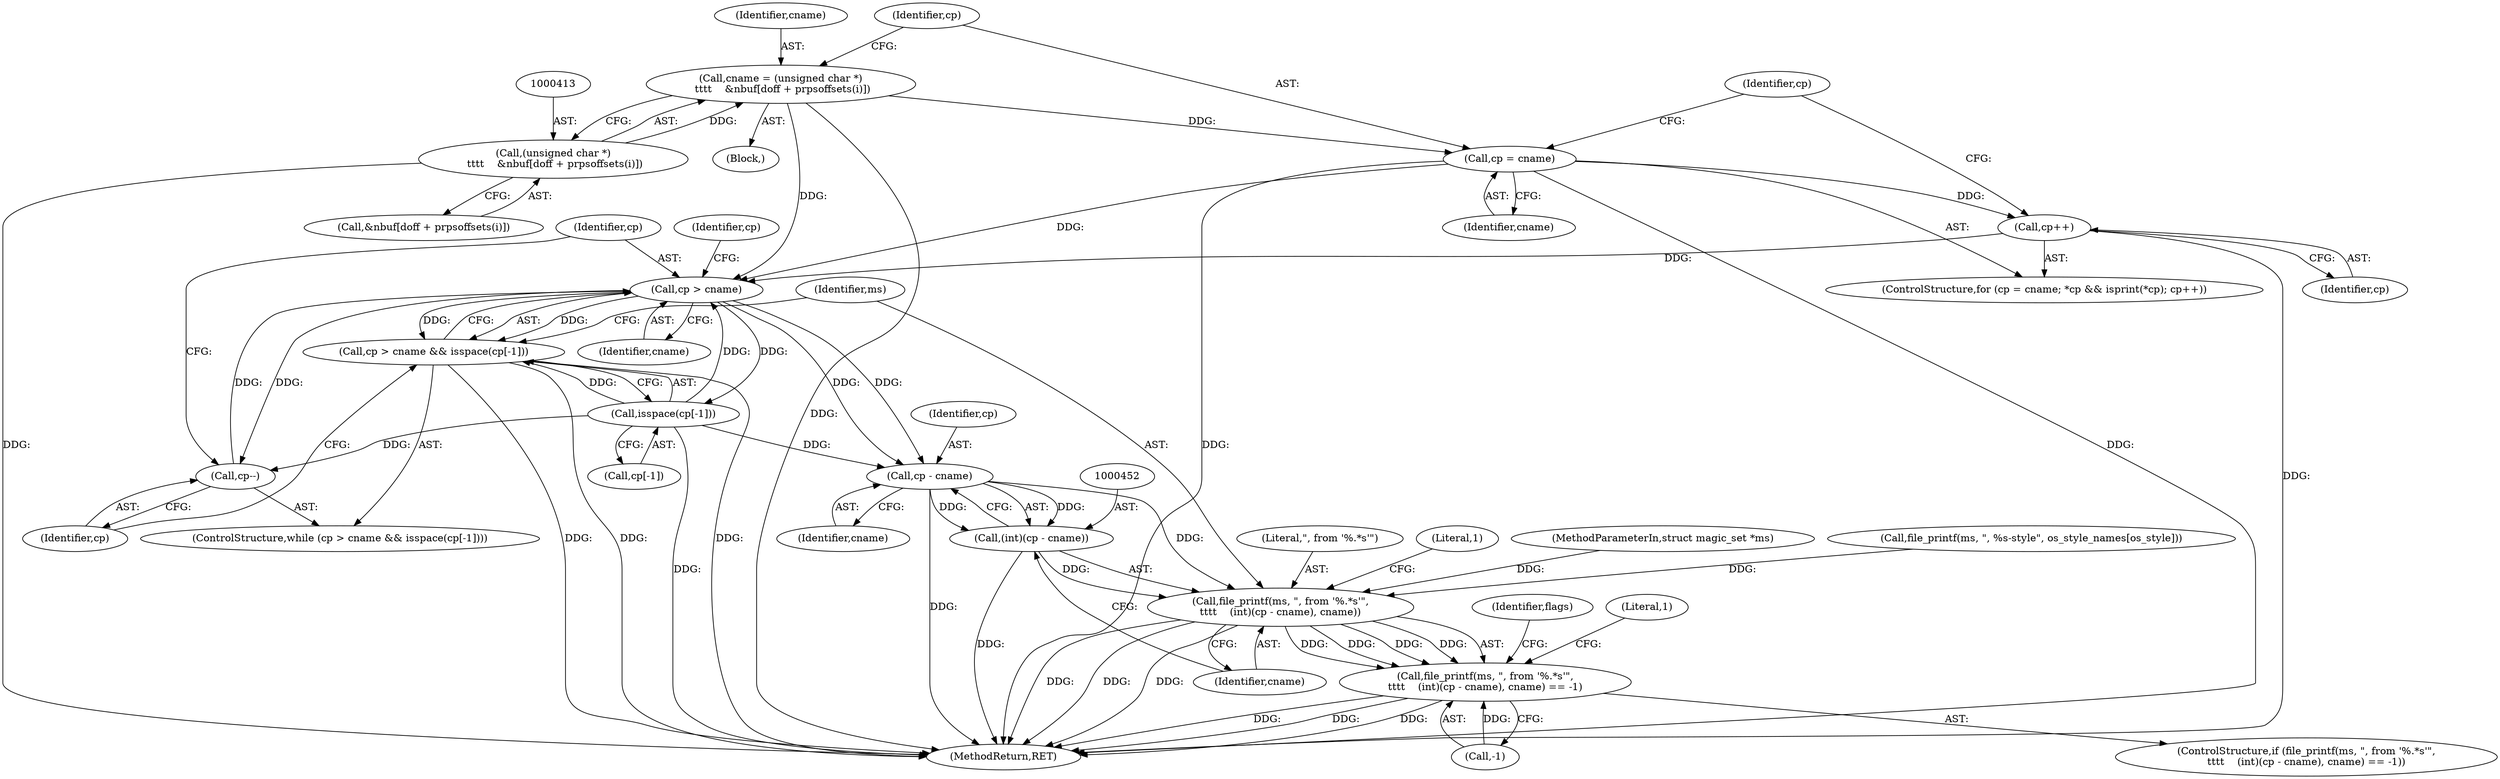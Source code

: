 digraph "0_file_a642587a9c9e2dd7feacdf513c3643ce26ad3c22@integer" {
"1000410" [label="(Call,cname = (unsigned char *)\n \t\t\t\t    &nbuf[doff + prpsoffsets(i)])"];
"1000412" [label="(Call,(unsigned char *)\n \t\t\t\t    &nbuf[doff + prpsoffsets(i)])"];
"1000422" [label="(Call,cp = cname)"];
"1000431" [label="(Call,cp++)"];
"1000436" [label="(Call,cp > cname)"];
"1000435" [label="(Call,cp > cname && isspace(cp[-1]))"];
"1000439" [label="(Call,isspace(cp[-1]))"];
"1000444" [label="(Call,cp--)"];
"1000453" [label="(Call,cp - cname)"];
"1000451" [label="(Call,(int)(cp - cname))"];
"1000448" [label="(Call,file_printf(ms, \", from '%.*s'\",\n\t\t\t\t    (int)(cp - cname), cname))"];
"1000447" [label="(Call,file_printf(ms, \", from '%.*s'\",\n\t\t\t\t    (int)(cp - cname), cname) == -1)"];
"1000423" [label="(Identifier,cp)"];
"1000454" [label="(Identifier,cp)"];
"1000457" [label="(Call,-1)"];
"1000422" [label="(Call,cp = cname)"];
"1000424" [label="(Identifier,cname)"];
"1000448" [label="(Call,file_printf(ms, \", from '%.*s'\",\n\t\t\t\t    (int)(cp - cname), cname))"];
"1000447" [label="(Call,file_printf(ms, \", from '%.*s'\",\n\t\t\t\t    (int)(cp - cname), cname) == -1)"];
"1000435" [label="(Call,cp > cname && isspace(cp[-1]))"];
"1000216" [label="(Call,file_printf(ms, \", %s-style\", os_style_names[os_style]))"];
"1000437" [label="(Identifier,cp)"];
"1000444" [label="(Call,cp--)"];
"1000450" [label="(Literal,\", from '%.*s'\")"];
"1000458" [label="(Literal,1)"];
"1000445" [label="(Identifier,cp)"];
"1000456" [label="(Identifier,cname)"];
"1000290" [label="(Block,)"];
"1000439" [label="(Call,isspace(cp[-1]))"];
"1000471" [label="(MethodReturn,RET)"];
"1000412" [label="(Call,(unsigned char *)\n \t\t\t\t    &nbuf[doff + prpsoffsets(i)])"];
"1000440" [label="(Call,cp[-1])"];
"1000410" [label="(Call,cname = (unsigned char *)\n \t\t\t\t    &nbuf[doff + prpsoffsets(i)])"];
"1000110" [label="(MethodParameterIn,struct magic_set *ms)"];
"1000427" [label="(Identifier,cp)"];
"1000432" [label="(Identifier,cp)"];
"1000411" [label="(Identifier,cname)"];
"1000463" [label="(Identifier,flags)"];
"1000455" [label="(Identifier,cname)"];
"1000453" [label="(Call,cp - cname)"];
"1000431" [label="(Call,cp++)"];
"1000438" [label="(Identifier,cname)"];
"1000414" [label="(Call,&nbuf[doff + prpsoffsets(i)])"];
"1000436" [label="(Call,cp > cname)"];
"1000446" [label="(ControlStructure,if (file_printf(ms, \", from '%.*s'\",\n\t\t\t\t    (int)(cp - cname), cname) == -1))"];
"1000434" [label="(ControlStructure,while (cp > cname && isspace(cp[-1])))"];
"1000421" [label="(ControlStructure,for (cp = cname; *cp && isprint(*cp); cp++))"];
"1000449" [label="(Identifier,ms)"];
"1000460" [label="(Literal,1)"];
"1000441" [label="(Identifier,cp)"];
"1000451" [label="(Call,(int)(cp - cname))"];
"1000410" -> "1000290"  [label="AST: "];
"1000410" -> "1000412"  [label="CFG: "];
"1000411" -> "1000410"  [label="AST: "];
"1000412" -> "1000410"  [label="AST: "];
"1000423" -> "1000410"  [label="CFG: "];
"1000410" -> "1000471"  [label="DDG: "];
"1000412" -> "1000410"  [label="DDG: "];
"1000410" -> "1000422"  [label="DDG: "];
"1000410" -> "1000436"  [label="DDG: "];
"1000412" -> "1000414"  [label="CFG: "];
"1000413" -> "1000412"  [label="AST: "];
"1000414" -> "1000412"  [label="AST: "];
"1000412" -> "1000471"  [label="DDG: "];
"1000422" -> "1000421"  [label="AST: "];
"1000422" -> "1000424"  [label="CFG: "];
"1000423" -> "1000422"  [label="AST: "];
"1000424" -> "1000422"  [label="AST: "];
"1000427" -> "1000422"  [label="CFG: "];
"1000422" -> "1000471"  [label="DDG: "];
"1000422" -> "1000471"  [label="DDG: "];
"1000422" -> "1000431"  [label="DDG: "];
"1000422" -> "1000436"  [label="DDG: "];
"1000431" -> "1000421"  [label="AST: "];
"1000431" -> "1000432"  [label="CFG: "];
"1000432" -> "1000431"  [label="AST: "];
"1000427" -> "1000431"  [label="CFG: "];
"1000431" -> "1000471"  [label="DDG: "];
"1000431" -> "1000436"  [label="DDG: "];
"1000436" -> "1000435"  [label="AST: "];
"1000436" -> "1000438"  [label="CFG: "];
"1000437" -> "1000436"  [label="AST: "];
"1000438" -> "1000436"  [label="AST: "];
"1000441" -> "1000436"  [label="CFG: "];
"1000435" -> "1000436"  [label="CFG: "];
"1000436" -> "1000435"  [label="DDG: "];
"1000436" -> "1000435"  [label="DDG: "];
"1000439" -> "1000436"  [label="DDG: "];
"1000444" -> "1000436"  [label="DDG: "];
"1000436" -> "1000439"  [label="DDG: "];
"1000436" -> "1000444"  [label="DDG: "];
"1000436" -> "1000453"  [label="DDG: "];
"1000436" -> "1000453"  [label="DDG: "];
"1000435" -> "1000434"  [label="AST: "];
"1000435" -> "1000439"  [label="CFG: "];
"1000439" -> "1000435"  [label="AST: "];
"1000445" -> "1000435"  [label="CFG: "];
"1000449" -> "1000435"  [label="CFG: "];
"1000435" -> "1000471"  [label="DDG: "];
"1000435" -> "1000471"  [label="DDG: "];
"1000435" -> "1000471"  [label="DDG: "];
"1000439" -> "1000435"  [label="DDG: "];
"1000439" -> "1000440"  [label="CFG: "];
"1000440" -> "1000439"  [label="AST: "];
"1000439" -> "1000471"  [label="DDG: "];
"1000439" -> "1000444"  [label="DDG: "];
"1000439" -> "1000453"  [label="DDG: "];
"1000444" -> "1000434"  [label="AST: "];
"1000444" -> "1000445"  [label="CFG: "];
"1000445" -> "1000444"  [label="AST: "];
"1000437" -> "1000444"  [label="CFG: "];
"1000453" -> "1000451"  [label="AST: "];
"1000453" -> "1000455"  [label="CFG: "];
"1000454" -> "1000453"  [label="AST: "];
"1000455" -> "1000453"  [label="AST: "];
"1000451" -> "1000453"  [label="CFG: "];
"1000453" -> "1000471"  [label="DDG: "];
"1000453" -> "1000451"  [label="DDG: "];
"1000453" -> "1000451"  [label="DDG: "];
"1000453" -> "1000448"  [label="DDG: "];
"1000451" -> "1000448"  [label="AST: "];
"1000452" -> "1000451"  [label="AST: "];
"1000456" -> "1000451"  [label="CFG: "];
"1000451" -> "1000471"  [label="DDG: "];
"1000451" -> "1000448"  [label="DDG: "];
"1000448" -> "1000447"  [label="AST: "];
"1000448" -> "1000456"  [label="CFG: "];
"1000449" -> "1000448"  [label="AST: "];
"1000450" -> "1000448"  [label="AST: "];
"1000456" -> "1000448"  [label="AST: "];
"1000458" -> "1000448"  [label="CFG: "];
"1000448" -> "1000471"  [label="DDG: "];
"1000448" -> "1000471"  [label="DDG: "];
"1000448" -> "1000471"  [label="DDG: "];
"1000448" -> "1000447"  [label="DDG: "];
"1000448" -> "1000447"  [label="DDG: "];
"1000448" -> "1000447"  [label="DDG: "];
"1000448" -> "1000447"  [label="DDG: "];
"1000216" -> "1000448"  [label="DDG: "];
"1000110" -> "1000448"  [label="DDG: "];
"1000447" -> "1000446"  [label="AST: "];
"1000447" -> "1000457"  [label="CFG: "];
"1000457" -> "1000447"  [label="AST: "];
"1000460" -> "1000447"  [label="CFG: "];
"1000463" -> "1000447"  [label="CFG: "];
"1000447" -> "1000471"  [label="DDG: "];
"1000447" -> "1000471"  [label="DDG: "];
"1000447" -> "1000471"  [label="DDG: "];
"1000457" -> "1000447"  [label="DDG: "];
}
